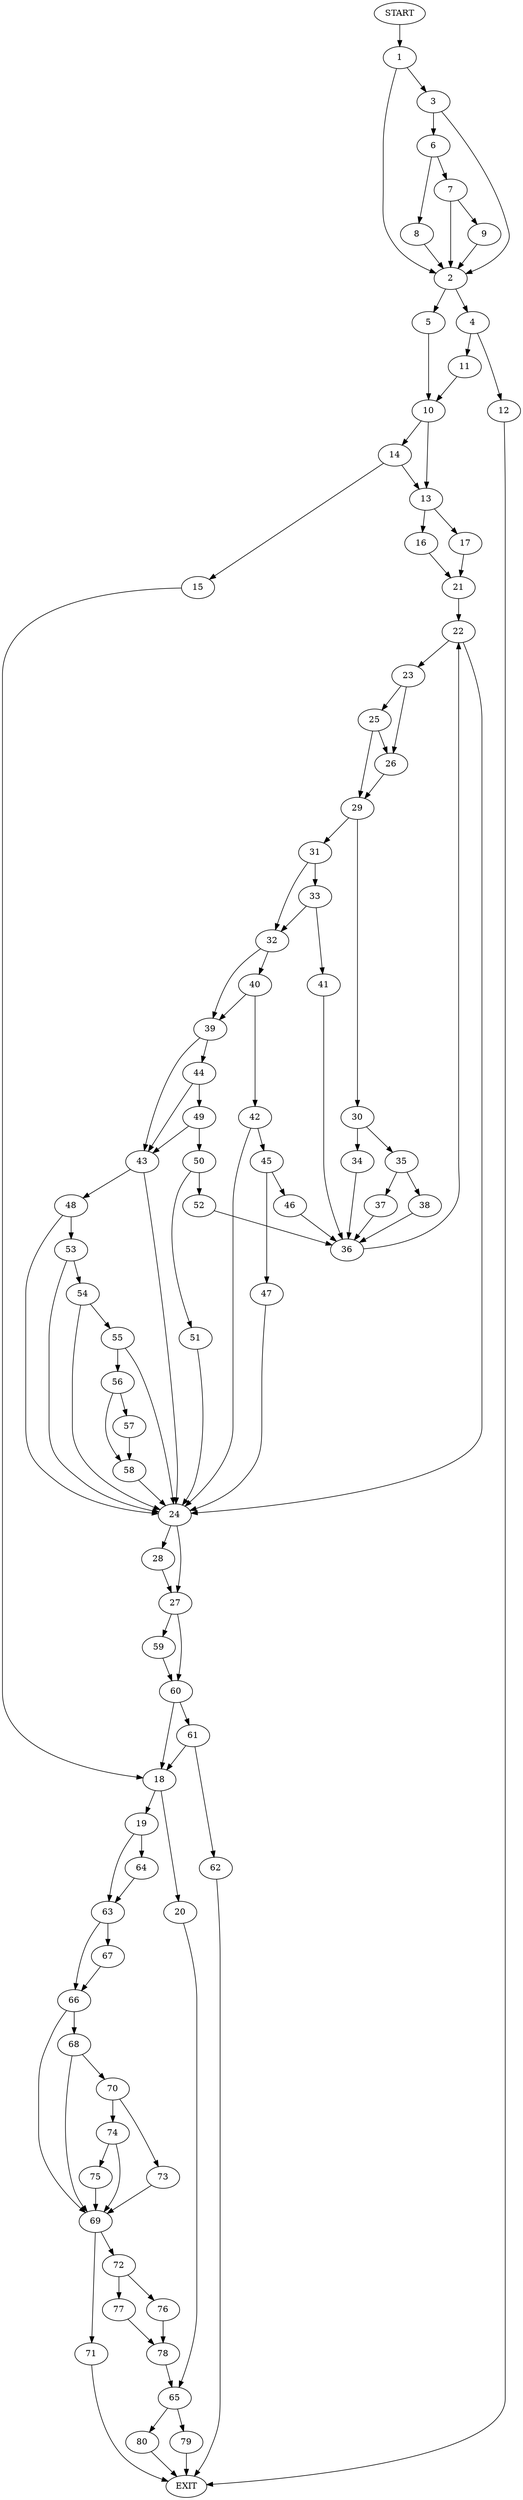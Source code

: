 digraph {
0 [label="START"]
81 [label="EXIT"]
0 -> 1
1 -> 2
1 -> 3
2 -> 4
2 -> 5
3 -> 2
3 -> 6
6 -> 7
6 -> 8
7 -> 2
7 -> 9
8 -> 2
9 -> 2
5 -> 10
4 -> 11
4 -> 12
10 -> 13
10 -> 14
11 -> 10
12 -> 81
14 -> 15
14 -> 13
13 -> 16
13 -> 17
15 -> 18
18 -> 19
18 -> 20
16 -> 21
17 -> 21
21 -> 22
22 -> 23
22 -> 24
23 -> 25
23 -> 26
24 -> 27
24 -> 28
26 -> 29
25 -> 29
25 -> 26
29 -> 30
29 -> 31
31 -> 32
31 -> 33
30 -> 34
30 -> 35
34 -> 36
35 -> 37
35 -> 38
38 -> 36
37 -> 36
36 -> 22
32 -> 39
32 -> 40
33 -> 32
33 -> 41
41 -> 36
40 -> 42
40 -> 39
39 -> 43
39 -> 44
42 -> 45
42 -> 24
45 -> 46
45 -> 47
46 -> 36
47 -> 24
43 -> 48
43 -> 24
44 -> 43
44 -> 49
49 -> 50
49 -> 43
50 -> 51
50 -> 52
51 -> 24
52 -> 36
48 -> 24
48 -> 53
53 -> 24
53 -> 54
54 -> 24
54 -> 55
55 -> 24
55 -> 56
56 -> 57
56 -> 58
58 -> 24
57 -> 58
28 -> 27
27 -> 59
27 -> 60
59 -> 60
60 -> 18
60 -> 61
61 -> 62
61 -> 18
62 -> 81
19 -> 63
19 -> 64
20 -> 65
64 -> 63
63 -> 66
63 -> 67
66 -> 68
66 -> 69
67 -> 66
68 -> 70
68 -> 69
69 -> 71
69 -> 72
70 -> 73
70 -> 74
73 -> 69
74 -> 75
74 -> 69
75 -> 69
72 -> 76
72 -> 77
71 -> 81
77 -> 78
76 -> 78
78 -> 65
65 -> 79
65 -> 80
80 -> 81
79 -> 81
}
